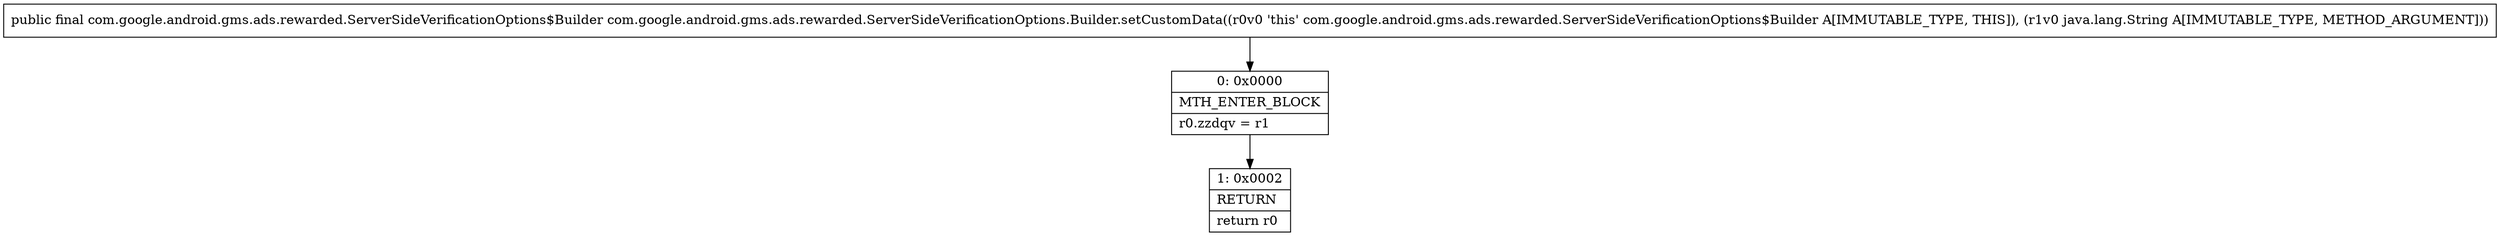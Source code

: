digraph "CFG forcom.google.android.gms.ads.rewarded.ServerSideVerificationOptions.Builder.setCustomData(Ljava\/lang\/String;)Lcom\/google\/android\/gms\/ads\/rewarded\/ServerSideVerificationOptions$Builder;" {
Node_0 [shape=record,label="{0\:\ 0x0000|MTH_ENTER_BLOCK\l|r0.zzdqv = r1\l}"];
Node_1 [shape=record,label="{1\:\ 0x0002|RETURN\l|return r0\l}"];
MethodNode[shape=record,label="{public final com.google.android.gms.ads.rewarded.ServerSideVerificationOptions$Builder com.google.android.gms.ads.rewarded.ServerSideVerificationOptions.Builder.setCustomData((r0v0 'this' com.google.android.gms.ads.rewarded.ServerSideVerificationOptions$Builder A[IMMUTABLE_TYPE, THIS]), (r1v0 java.lang.String A[IMMUTABLE_TYPE, METHOD_ARGUMENT])) }"];
MethodNode -> Node_0;
Node_0 -> Node_1;
}

